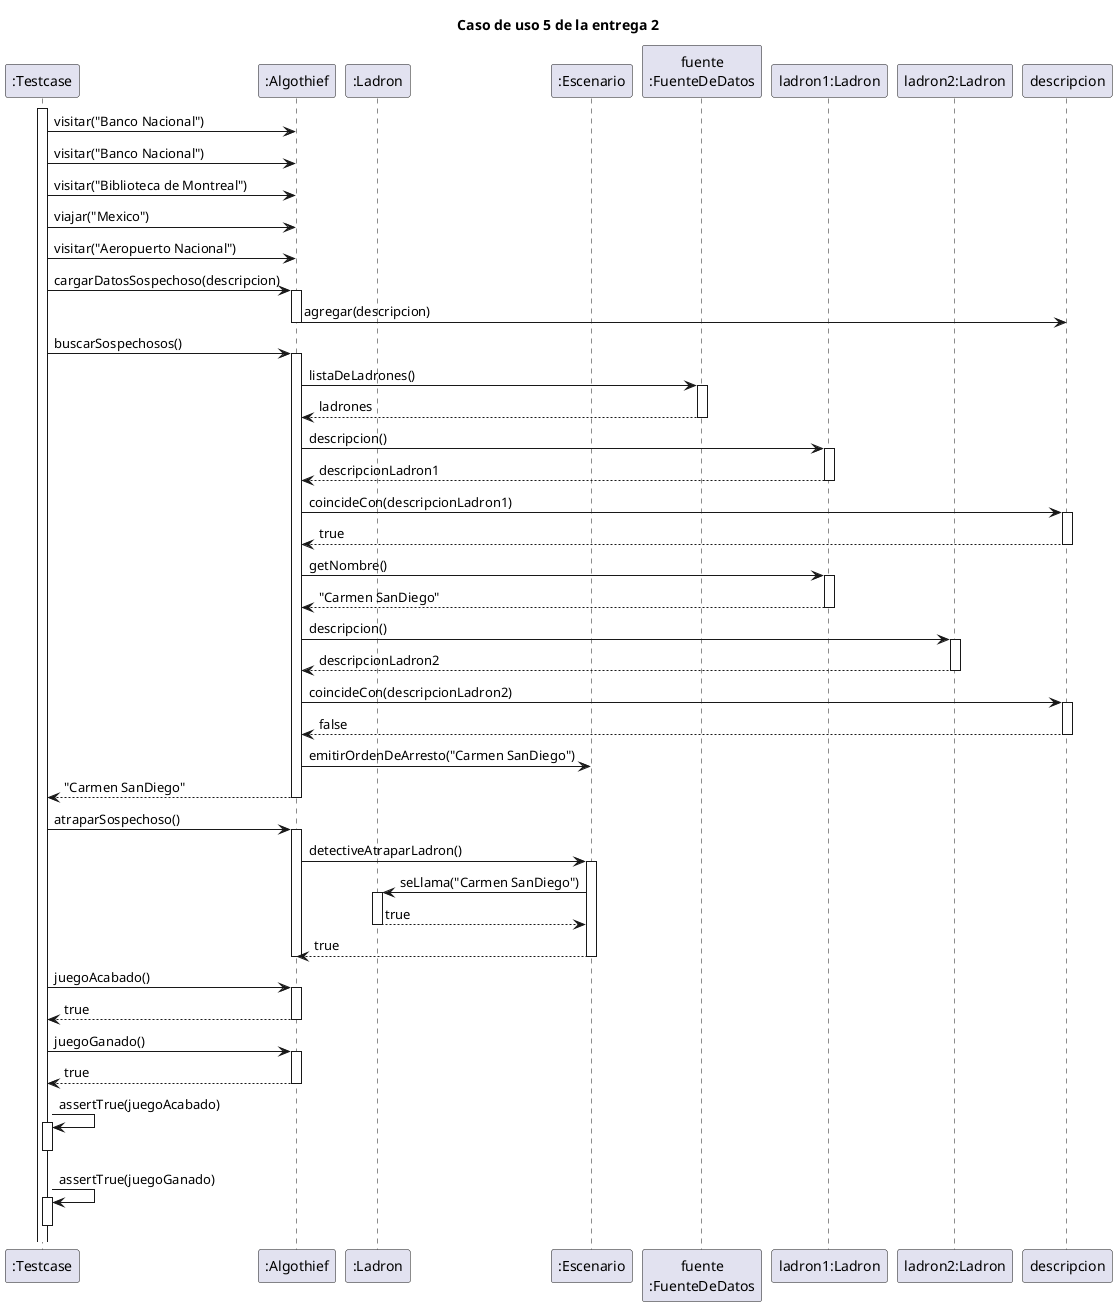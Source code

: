 @startuml

title "Caso de uso 5 de la entrega 2"

participant ":Testcase" as testcase
participant ":Algothief" as algothief

participant ":Ladron" as ladron
participant ":Escenario" as escenario
participant "fuente\n:FuenteDeDatos" as fuente

participant "ladron1:Ladron" as ladron1
participant "ladron2:Ladron" as ladron2

activate testcase
testcase -> algothief: visitar("Banco Nacional")
testcase -> algothief: visitar("Banco Nacional")
testcase -> algothief: visitar("Biblioteca de Montreal")

testcase -> algothief: viajar("Mexico")
testcase -> algothief: visitar("Aeropuerto Nacional")

testcase -> algothief: cargarDatosSospechoso(descripcion)
    activate algothief
    algothief -> descripcion: agregar(descripcion)
    deactivate algothief

testcase -> algothief: buscarSospechosos()
    activate algothief
    algothief -> fuente: listaDeLadrones()
        activate fuente
        return ladrones
    algothief -> ladron1: descripcion()
            activate ladron1
            return descripcionLadron1
    algothief -> descripcion: coincideCon(descripcionLadron1)
        activate descripcion
        return true
    algothief -> ladron1: getNombre()
        activate ladron1
        return "Carmen SanDiego"
    algothief -> ladron2: descripcion()
        activate ladron2
        return descripcionLadron2
    algothief -> descripcion: coincideCon(descripcionLadron2)
        activate descripcion
        return false
    algothief -> escenario: emitirOrdenDeArresto("Carmen SanDiego")
    return "Carmen SanDiego"

testcase -> algothief: atraparSospechoso()
    activate algothief
    algothief -> escenario: detectiveAtraparLadron()
        activate escenario
        escenario -> ladron: seLlama("Carmen SanDiego")
            activate ladron
            return true
        return true
    deactivate algothief

testcase -> algothief: juegoAcabado()
    activate algothief
    return true

testcase -> algothief: juegoGanado()
    activate algothief
    return true

testcase -> testcase: assertTrue(juegoAcabado)
activate testcase
deactivate testcase

testcase -> testcase: assertTrue(juegoGanado)
activate testcase
deactivate testcase

@enduml
